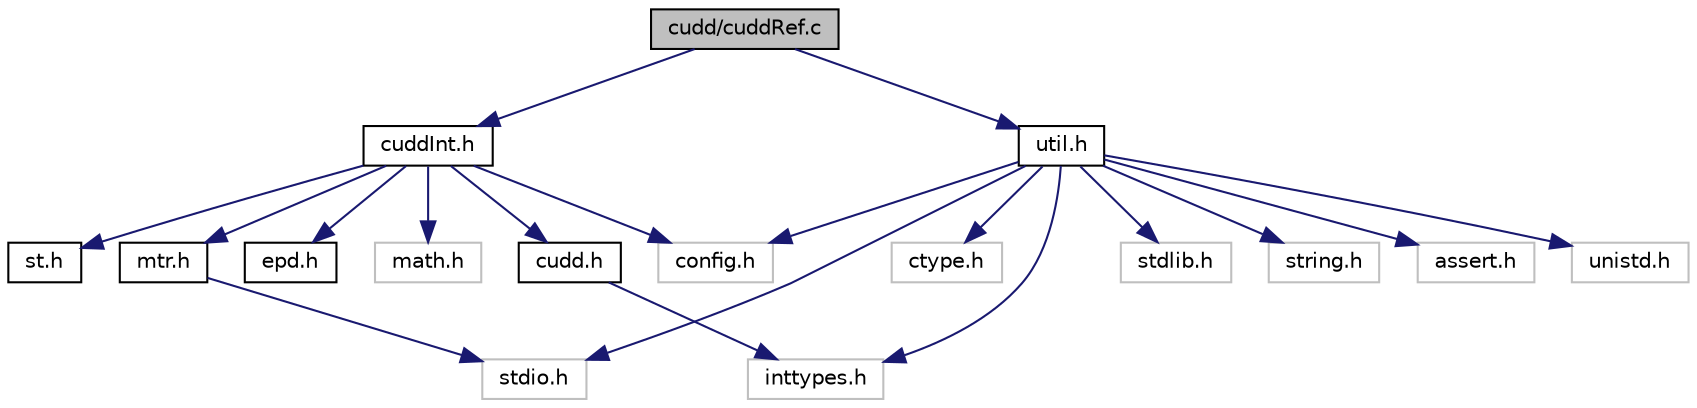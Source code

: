 digraph "cudd/cuddRef.c"
{
 // LATEX_PDF_SIZE
  edge [fontname="Helvetica",fontsize="10",labelfontname="Helvetica",labelfontsize="10"];
  node [fontname="Helvetica",fontsize="10",shape=record];
  Node1 [label="cudd/cuddRef.c",height=0.2,width=0.4,color="black", fillcolor="grey75", style="filled", fontcolor="black",tooltip="Functions that manipulate the reference counts."];
  Node1 -> Node2 [color="midnightblue",fontsize="10",style="solid",fontname="Helvetica"];
  Node2 [label="util.h",height=0.2,width=0.4,color="black", fillcolor="white", style="filled",URL="$util_8h.html",tooltip="Low-level utilities."];
  Node2 -> Node3 [color="midnightblue",fontsize="10",style="solid",fontname="Helvetica"];
  Node3 [label="config.h",height=0.2,width=0.4,color="grey75", fillcolor="white", style="filled",tooltip=" "];
  Node2 -> Node4 [color="midnightblue",fontsize="10",style="solid",fontname="Helvetica"];
  Node4 [label="assert.h",height=0.2,width=0.4,color="grey75", fillcolor="white", style="filled",tooltip=" "];
  Node2 -> Node5 [color="midnightblue",fontsize="10",style="solid",fontname="Helvetica"];
  Node5 [label="unistd.h",height=0.2,width=0.4,color="grey75", fillcolor="white", style="filled",tooltip=" "];
  Node2 -> Node6 [color="midnightblue",fontsize="10",style="solid",fontname="Helvetica"];
  Node6 [label="stdio.h",height=0.2,width=0.4,color="grey75", fillcolor="white", style="filled",tooltip=" "];
  Node2 -> Node7 [color="midnightblue",fontsize="10",style="solid",fontname="Helvetica"];
  Node7 [label="ctype.h",height=0.2,width=0.4,color="grey75", fillcolor="white", style="filled",tooltip=" "];
  Node2 -> Node8 [color="midnightblue",fontsize="10",style="solid",fontname="Helvetica"];
  Node8 [label="stdlib.h",height=0.2,width=0.4,color="grey75", fillcolor="white", style="filled",tooltip=" "];
  Node2 -> Node9 [color="midnightblue",fontsize="10",style="solid",fontname="Helvetica"];
  Node9 [label="string.h",height=0.2,width=0.4,color="grey75", fillcolor="white", style="filled",tooltip=" "];
  Node2 -> Node10 [color="midnightblue",fontsize="10",style="solid",fontname="Helvetica"];
  Node10 [label="inttypes.h",height=0.2,width=0.4,color="grey75", fillcolor="white", style="filled",tooltip=" "];
  Node1 -> Node11 [color="midnightblue",fontsize="10",style="solid",fontname="Helvetica"];
  Node11 [label="cuddInt.h",height=0.2,width=0.4,color="black", fillcolor="white", style="filled",URL="$cuddInt_8h.html",tooltip="Internal data structures of the CUDD package."];
  Node11 -> Node12 [color="midnightblue",fontsize="10",style="solid",fontname="Helvetica"];
  Node12 [label="math.h",height=0.2,width=0.4,color="grey75", fillcolor="white", style="filled",tooltip=" "];
  Node11 -> Node3 [color="midnightblue",fontsize="10",style="solid",fontname="Helvetica"];
  Node11 -> Node13 [color="midnightblue",fontsize="10",style="solid",fontname="Helvetica"];
  Node13 [label="st.h",height=0.2,width=0.4,color="black", fillcolor="white", style="filled",URL="$st_8h.html",tooltip="Symbol table package."];
  Node11 -> Node14 [color="midnightblue",fontsize="10",style="solid",fontname="Helvetica"];
  Node14 [label="mtr.h",height=0.2,width=0.4,color="black", fillcolor="white", style="filled",URL="$mtr_8h.html",tooltip="Multiway-branch tree manipulation."];
  Node14 -> Node6 [color="midnightblue",fontsize="10",style="solid",fontname="Helvetica"];
  Node11 -> Node15 [color="midnightblue",fontsize="10",style="solid",fontname="Helvetica"];
  Node15 [label="epd.h",height=0.2,width=0.4,color="black", fillcolor="white", style="filled",URL="$epd_8h.html",tooltip="The University of Colorado extended double precision package."];
  Node11 -> Node16 [color="midnightblue",fontsize="10",style="solid",fontname="Helvetica"];
  Node16 [label="cudd.h",height=0.2,width=0.4,color="black", fillcolor="white", style="filled",URL="$cudd_8h.html",tooltip="The University of Colorado decision diagram package."];
  Node16 -> Node10 [color="midnightblue",fontsize="10",style="solid",fontname="Helvetica"];
}
